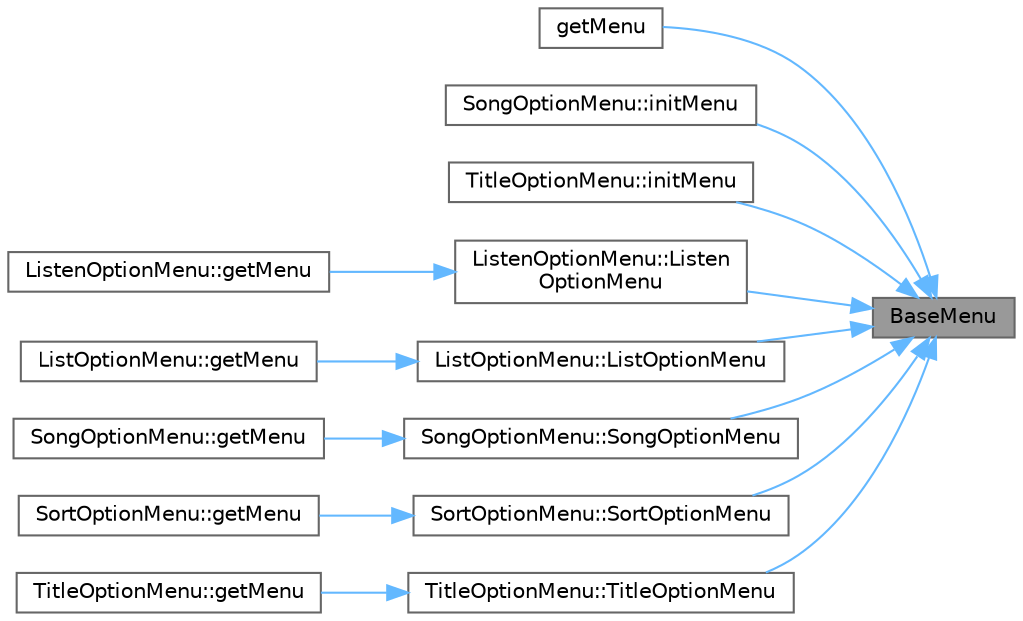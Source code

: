 digraph "BaseMenu"
{
 // LATEX_PDF_SIZE
  bgcolor="transparent";
  edge [fontname=Helvetica,fontsize=10,labelfontname=Helvetica,labelfontsize=10];
  node [fontname=Helvetica,fontsize=10,shape=box,height=0.2,width=0.4];
  rankdir="RL";
  Node1 [id="Node000001",label="BaseMenu",height=0.2,width=0.4,color="gray40", fillcolor="grey60", style="filled", fontcolor="black",tooltip="构造函数，初始化菜单基类"];
  Node1 -> Node2 [id="edge1_Node000001_Node000002",dir="back",color="steelblue1",style="solid",tooltip=" "];
  Node2 [id="Node000002",label="getMenu",height=0.2,width=0.4,color="grey40", fillcolor="white", style="filled",URL="$class_base_menu.html#ac4873c622744b263677fb4c8da101046",tooltip="获取当前菜单对象"];
  Node1 -> Node3 [id="edge2_Node000001_Node000003",dir="back",color="steelblue1",style="solid",tooltip=" "];
  Node3 [id="Node000003",label="SongOptionMenu::initMenu",height=0.2,width=0.4,color="grey40", fillcolor="white", style="filled",URL="$class_song_option_menu.html#a9b45abf428270b1d7e17309e9fc6fe1f",tooltip="初始化菜单布局和内容"];
  Node1 -> Node4 [id="edge3_Node000001_Node000004",dir="back",color="steelblue1",style="solid",tooltip=" "];
  Node4 [id="Node000004",label="TitleOptionMenu::initMenu",height=0.2,width=0.4,color="grey40", fillcolor="white", style="filled",URL="$class_title_option_menu.html#a9b45abf428270b1d7e17309e9fc6fe1f",tooltip="初始化菜单布局和内容"];
  Node1 -> Node5 [id="edge4_Node000001_Node000005",dir="back",color="steelblue1",style="solid",tooltip=" "];
  Node5 [id="Node000005",label="ListenOptionMenu::Listen\lOptionMenu",height=0.2,width=0.4,color="grey40", fillcolor="white", style="filled",URL="$class_listen_option_menu.html#a4aabe7c84963fac81372e2756ad4d9d0",tooltip="构造函数，初始化听单选项菜单"];
  Node5 -> Node6 [id="edge5_Node000005_Node000006",dir="back",color="steelblue1",style="solid",tooltip=" "];
  Node6 [id="Node000006",label="ListenOptionMenu::getMenu",height=0.2,width=0.4,color="grey40", fillcolor="white", style="filled",URL="$class_listen_option_menu.html#a00371539b9a799148d5a63e599b0a9d0",tooltip="获取当前菜单对象"];
  Node1 -> Node7 [id="edge6_Node000001_Node000007",dir="back",color="steelblue1",style="solid",tooltip=" "];
  Node7 [id="Node000007",label="ListOptionMenu::ListOptionMenu",height=0.2,width=0.4,color="grey40", fillcolor="white", style="filled",URL="$class_list_option_menu.html#ae852471e62d7c814575e1a2abd07c86c",tooltip="构造函数，初始化歌曲分类选项菜单"];
  Node7 -> Node8 [id="edge7_Node000007_Node000008",dir="back",color="steelblue1",style="solid",tooltip=" "];
  Node8 [id="Node000008",label="ListOptionMenu::getMenu",height=0.2,width=0.4,color="grey40", fillcolor="white", style="filled",URL="$class_list_option_menu.html#a65e8b83cadc56329ec0f5e039406762a",tooltip="获取当前菜单对象"];
  Node1 -> Node9 [id="edge8_Node000001_Node000009",dir="back",color="steelblue1",style="solid",tooltip=" "];
  Node9 [id="Node000009",label="SongOptionMenu::SongOptionMenu",height=0.2,width=0.4,color="grey40", fillcolor="white", style="filled",URL="$class_song_option_menu.html#a72e72c082ed3d5e535fafdcadefa4213",tooltip="构造函数，初始化歌曲操作选项菜单"];
  Node9 -> Node10 [id="edge9_Node000009_Node000010",dir="back",color="steelblue1",style="solid",tooltip=" "];
  Node10 [id="Node000010",label="SongOptionMenu::getMenu",height=0.2,width=0.4,color="grey40", fillcolor="white", style="filled",URL="$class_song_option_menu.html#a595a0cc3e8cb4d6902a7a8a89a10a4e9",tooltip="获取当前菜单对象"];
  Node1 -> Node11 [id="edge10_Node000001_Node000011",dir="back",color="steelblue1",style="solid",tooltip=" "];
  Node11 [id="Node000011",label="SortOptionMenu::SortOptionMenu",height=0.2,width=0.4,color="grey40", fillcolor="white", style="filled",URL="$class_sort_option_menu.html#aef8d5f2cd6f15b98a52995507af6a09d",tooltip="构造函数，初始化歌曲排序选项菜单"];
  Node11 -> Node12 [id="edge11_Node000011_Node000012",dir="back",color="steelblue1",style="solid",tooltip=" "];
  Node12 [id="Node000012",label="SortOptionMenu::getMenu",height=0.2,width=0.4,color="grey40", fillcolor="white", style="filled",URL="$class_sort_option_menu.html#abdbab2b6bba567c8af2f4d009dee68f2",tooltip="获取当前菜单对象"];
  Node1 -> Node13 [id="edge12_Node000001_Node000013",dir="back",color="steelblue1",style="solid",tooltip=" "];
  Node13 [id="Node000013",label="TitleOptionMenu::TitleOptionMenu",height=0.2,width=0.4,color="grey40", fillcolor="white", style="filled",URL="$class_title_option_menu.html#a57d0e56ccbf3704664639e9673b6fa2a",tooltip="构造函数，初始化标题栏选项菜单"];
  Node13 -> Node14 [id="edge13_Node000013_Node000014",dir="back",color="steelblue1",style="solid",tooltip=" "];
  Node14 [id="Node000014",label="TitleOptionMenu::getMenu",height=0.2,width=0.4,color="grey40", fillcolor="white", style="filled",URL="$class_title_option_menu.html#a5a008bc0047b462a7c217eeec32b49d5",tooltip="获取当前菜单对象"];
}
